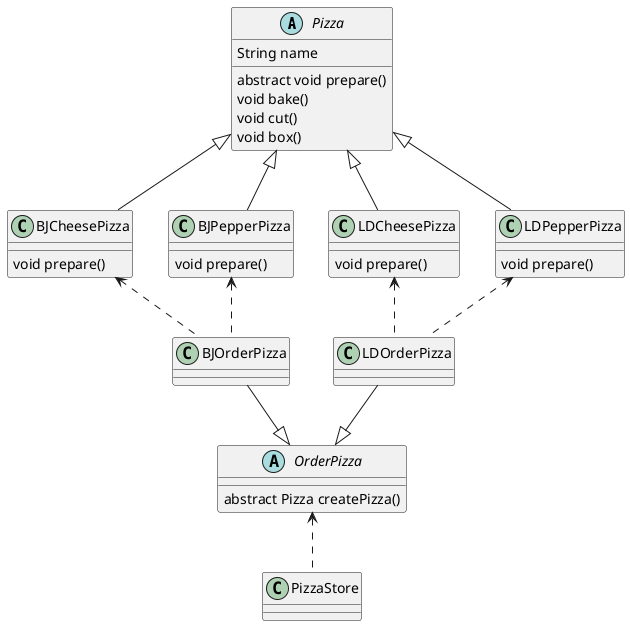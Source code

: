 # 工厂方法模式
@startuml

abstract class Pizza {
     String name

     abstract void prepare()
     void bake()
     void cut()
     void box()

}
class BJCheesePizza{
    void prepare()
}
class BJPepperPizza{
    void prepare()
}
class LDCheesePizza{
    void prepare()
}
class LDPepperPizza{
    void prepare()
}

Pizza <|-- BJCheesePizza
Pizza <|-- BJPepperPizza
Pizza <|-- LDCheesePizza
Pizza <|-- LDPepperPizza

abstract class OrderPizza{
    abstract Pizza createPizza()
}

class BJOrderPizza
class LDOrderPizza
class PizzaStore

BJOrderPizza --|> OrderPizza
LDOrderPizza --|> OrderPizza

BJCheesePizza <.. BJOrderPizza
BJPepperPizza <.. BJOrderPizza
LDCheesePizza <.. LDOrderPizza
LDPepperPizza <.. LDOrderPizza


OrderPizza <.. PizzaStore

@enduml
